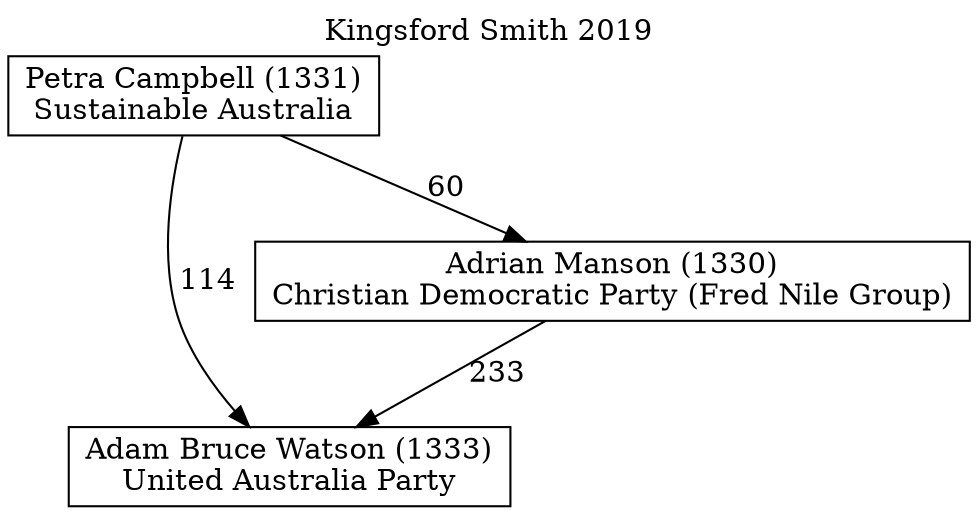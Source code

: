 // House preference flow
digraph "Adam Bruce Watson (1333)_Kingsford Smith_2019" {
	graph [label="Kingsford Smith 2019" labelloc=t mclimit=10]
	node [shape=box]
	"Adam Bruce Watson (1333)" [label="Adam Bruce Watson (1333)
United Australia Party"]
	"Adrian Manson (1330)" [label="Adrian Manson (1330)
Christian Democratic Party (Fred Nile Group)"]
	"Petra Campbell (1331)" [label="Petra Campbell (1331)
Sustainable Australia"]
	"Adrian Manson (1330)" -> "Adam Bruce Watson (1333)" [label=233]
	"Petra Campbell (1331)" -> "Adrian Manson (1330)" [label=60]
	"Petra Campbell (1331)" -> "Adam Bruce Watson (1333)" [label=114]
}
